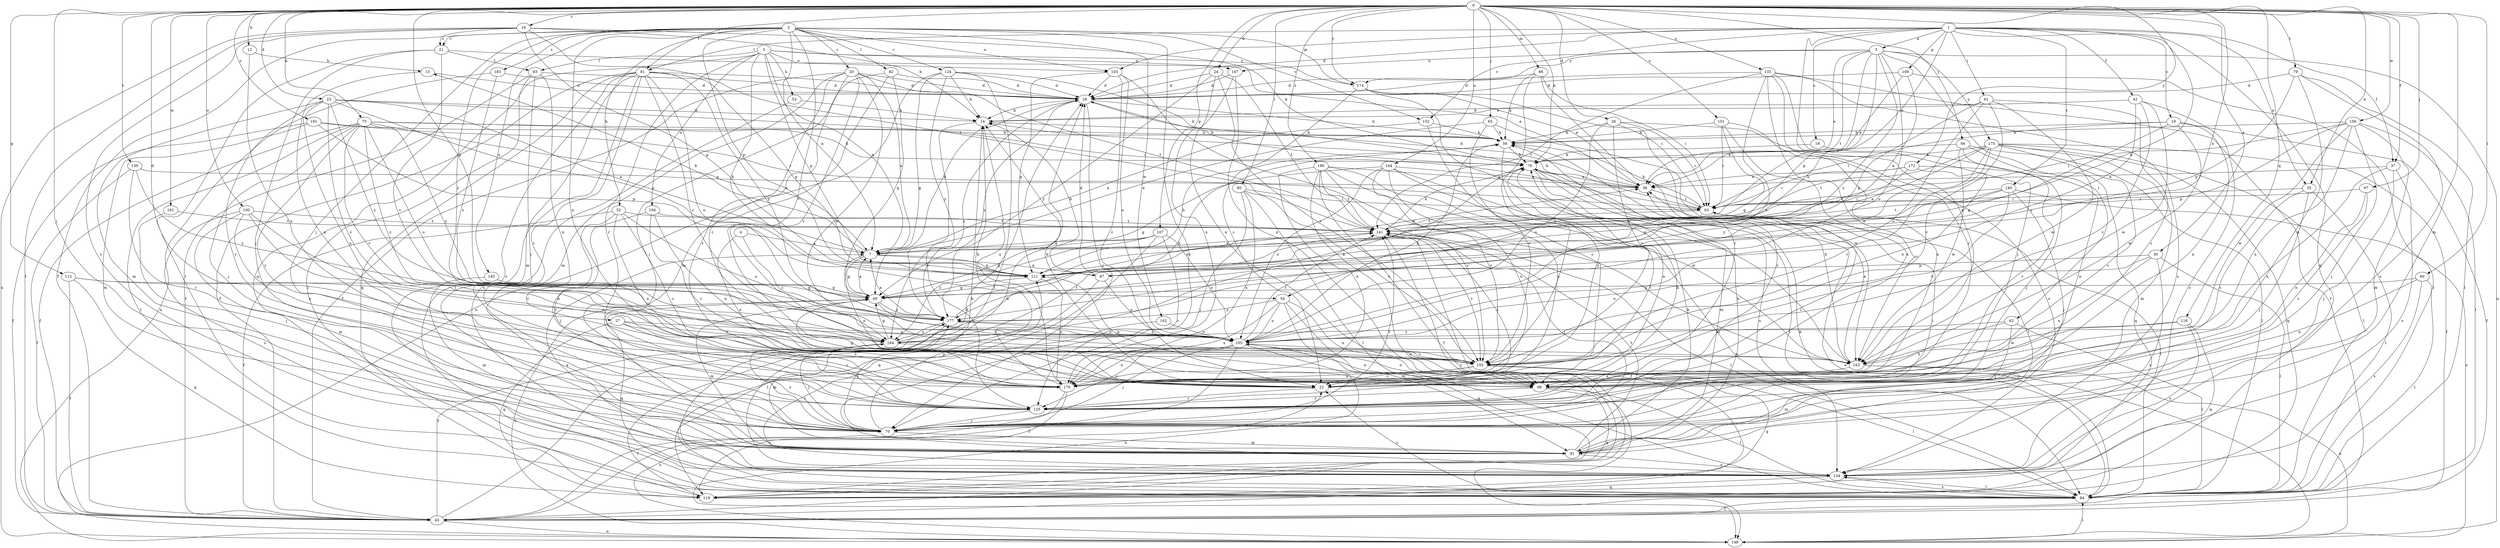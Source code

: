 strict digraph  {
0;
1;
2;
3;
4;
5;
7;
12;
13;
14;
16;
18;
19;
20;
21;
22;
23;
24;
26;
27;
28;
30;
35;
36;
37;
42;
43;
49;
52;
53;
54;
56;
60;
61;
62;
63;
65;
66;
67;
70;
75;
78;
79;
80;
81;
82;
83;
84;
86;
91;
97;
98;
100;
101;
103;
104;
105;
107;
109;
111;
112;
116;
119;
124;
125;
133;
134;
139;
140;
141;
144;
145;
147;
148;
152;
155;
156;
161;
162;
163;
170;
172;
174;
175;
177;
180;
181;
183;
184;
0 -> 12  [label=b];
0 -> 16  [label=c];
0 -> 23  [label=d];
0 -> 24  [label=d];
0 -> 26  [label=d];
0 -> 27  [label=d];
0 -> 30  [label=e];
0 -> 35  [label=e];
0 -> 37  [label=f];
0 -> 49  [label=g];
0 -> 60  [label=i];
0 -> 65  [label=j];
0 -> 66  [label=j];
0 -> 67  [label=j];
0 -> 70  [label=j];
0 -> 75  [label=k];
0 -> 78  [label=k];
0 -> 79  [label=l];
0 -> 80  [label=l];
0 -> 81  [label=l];
0 -> 86  [label=m];
0 -> 91  [label=m];
0 -> 97  [label=n];
0 -> 100  [label=o];
0 -> 101  [label=o];
0 -> 107  [label=p];
0 -> 112  [label=q];
0 -> 116  [label=q];
0 -> 133  [label=s];
0 -> 139  [label=t];
0 -> 144  [label=u];
0 -> 156  [label=w];
0 -> 161  [label=w];
0 -> 172  [label=y];
0 -> 174  [label=y];
0 -> 180  [label=z];
0 -> 181  [label=z];
1 -> 5  [label=a];
1 -> 18  [label=c];
1 -> 19  [label=c];
1 -> 28  [label=d];
1 -> 35  [label=e];
1 -> 36  [label=e];
1 -> 37  [label=f];
1 -> 42  [label=f];
1 -> 61  [label=i];
1 -> 81  [label=l];
1 -> 97  [label=n];
1 -> 103  [label=o];
1 -> 109  [label=p];
1 -> 119  [label=q];
1 -> 140  [label=t];
1 -> 152  [label=v];
1 -> 170  [label=x];
2 -> 7  [label=a];
2 -> 20  [label=c];
2 -> 21  [label=c];
2 -> 43  [label=f];
2 -> 52  [label=h];
2 -> 70  [label=j];
2 -> 82  [label=l];
2 -> 103  [label=o];
2 -> 111  [label=p];
2 -> 124  [label=r];
2 -> 134  [label=s];
2 -> 145  [label=u];
2 -> 152  [label=v];
2 -> 155  [label=v];
2 -> 162  [label=w];
2 -> 170  [label=x];
2 -> 174  [label=y];
2 -> 183  [label=z];
2 -> 184  [label=z];
3 -> 7  [label=a];
3 -> 53  [label=h];
3 -> 54  [label=h];
3 -> 83  [label=l];
3 -> 103  [label=o];
3 -> 104  [label=o];
3 -> 111  [label=p];
3 -> 119  [label=q];
3 -> 125  [label=r];
3 -> 147  [label=u];
3 -> 174  [label=y];
4 -> 7  [label=a];
4 -> 170  [label=x];
4 -> 184  [label=z];
5 -> 36  [label=e];
5 -> 54  [label=h];
5 -> 62  [label=i];
5 -> 105  [label=o];
5 -> 111  [label=p];
5 -> 141  [label=t];
5 -> 147  [label=u];
5 -> 148  [label=u];
5 -> 174  [label=y];
5 -> 175  [label=y];
5 -> 177  [label=y];
7 -> 13  [label=b];
7 -> 28  [label=d];
7 -> 49  [label=g];
7 -> 97  [label=n];
7 -> 98  [label=n];
7 -> 111  [label=p];
12 -> 13  [label=b];
12 -> 170  [label=x];
13 -> 28  [label=d];
13 -> 170  [label=x];
14 -> 56  [label=h];
14 -> 125  [label=r];
14 -> 170  [label=x];
16 -> 14  [label=b];
16 -> 21  [label=c];
16 -> 43  [label=f];
16 -> 78  [label=k];
16 -> 111  [label=p];
16 -> 134  [label=s];
16 -> 141  [label=t];
16 -> 148  [label=u];
18 -> 70  [label=j];
18 -> 78  [label=k];
19 -> 43  [label=f];
19 -> 49  [label=g];
19 -> 56  [label=h];
19 -> 63  [label=i];
19 -> 98  [label=n];
19 -> 163  [label=w];
20 -> 7  [label=a];
20 -> 22  [label=c];
20 -> 28  [label=d];
20 -> 43  [label=f];
20 -> 91  [label=m];
20 -> 125  [label=r];
20 -> 141  [label=t];
20 -> 155  [label=v];
20 -> 163  [label=w];
21 -> 36  [label=e];
21 -> 70  [label=j];
21 -> 83  [label=l];
21 -> 84  [label=l];
21 -> 155  [label=v];
22 -> 14  [label=b];
22 -> 49  [label=g];
22 -> 125  [label=r];
22 -> 141  [label=t];
23 -> 7  [label=a];
23 -> 14  [label=b];
23 -> 63  [label=i];
23 -> 91  [label=m];
23 -> 111  [label=p];
23 -> 125  [label=r];
23 -> 155  [label=v];
23 -> 170  [label=x];
23 -> 177  [label=y];
24 -> 28  [label=d];
24 -> 98  [label=n];
24 -> 141  [label=t];
24 -> 155  [label=v];
24 -> 177  [label=y];
26 -> 56  [label=h];
26 -> 63  [label=i];
26 -> 105  [label=o];
26 -> 125  [label=r];
26 -> 134  [label=s];
26 -> 155  [label=v];
27 -> 22  [label=c];
27 -> 105  [label=o];
27 -> 119  [label=q];
27 -> 125  [label=r];
27 -> 184  [label=z];
28 -> 14  [label=b];
28 -> 56  [label=h];
28 -> 70  [label=j];
28 -> 78  [label=k];
28 -> 177  [label=y];
28 -> 184  [label=z];
30 -> 84  [label=l];
30 -> 105  [label=o];
30 -> 111  [label=p];
30 -> 134  [label=s];
30 -> 170  [label=x];
35 -> 22  [label=c];
35 -> 63  [label=i];
35 -> 70  [label=j];
35 -> 84  [label=l];
36 -> 28  [label=d];
36 -> 63  [label=i];
37 -> 36  [label=e];
37 -> 70  [label=j];
37 -> 134  [label=s];
37 -> 170  [label=x];
42 -> 14  [label=b];
42 -> 134  [label=s];
42 -> 155  [label=v];
42 -> 163  [label=w];
42 -> 177  [label=y];
43 -> 28  [label=d];
43 -> 148  [label=u];
43 -> 177  [label=y];
49 -> 7  [label=a];
49 -> 91  [label=m];
49 -> 148  [label=u];
49 -> 155  [label=v];
49 -> 177  [label=y];
52 -> 22  [label=c];
52 -> 43  [label=f];
52 -> 105  [label=o];
52 -> 125  [label=r];
52 -> 141  [label=t];
52 -> 170  [label=x];
53 -> 14  [label=b];
53 -> 134  [label=s];
54 -> 91  [label=m];
54 -> 98  [label=n];
54 -> 105  [label=o];
54 -> 119  [label=q];
54 -> 170  [label=x];
54 -> 177  [label=y];
56 -> 78  [label=k];
56 -> 170  [label=x];
60 -> 49  [label=g];
60 -> 84  [label=l];
60 -> 98  [label=n];
60 -> 134  [label=s];
61 -> 14  [label=b];
61 -> 22  [label=c];
61 -> 105  [label=o];
61 -> 111  [label=p];
61 -> 155  [label=v];
61 -> 163  [label=w];
62 -> 70  [label=j];
62 -> 84  [label=l];
62 -> 105  [label=o];
62 -> 170  [label=x];
63 -> 14  [label=b];
63 -> 56  [label=h];
63 -> 84  [label=l];
63 -> 141  [label=t];
65 -> 7  [label=a];
65 -> 56  [label=h];
65 -> 155  [label=v];
65 -> 163  [label=w];
66 -> 78  [label=k];
66 -> 84  [label=l];
66 -> 119  [label=q];
66 -> 125  [label=r];
66 -> 163  [label=w];
67 -> 63  [label=i];
67 -> 98  [label=n];
67 -> 125  [label=r];
70 -> 63  [label=i];
70 -> 91  [label=m];
70 -> 111  [label=p];
70 -> 141  [label=t];
70 -> 177  [label=y];
70 -> 184  [label=z];
75 -> 7  [label=a];
75 -> 43  [label=f];
75 -> 56  [label=h];
75 -> 70  [label=j];
75 -> 78  [label=k];
75 -> 84  [label=l];
75 -> 105  [label=o];
75 -> 125  [label=r];
75 -> 155  [label=v];
75 -> 177  [label=y];
75 -> 184  [label=z];
78 -> 36  [label=e];
78 -> 84  [label=l];
78 -> 91  [label=m];
78 -> 98  [label=n];
78 -> 134  [label=s];
79 -> 28  [label=d];
79 -> 84  [label=l];
79 -> 98  [label=n];
79 -> 111  [label=p];
79 -> 134  [label=s];
80 -> 63  [label=i];
80 -> 70  [label=j];
80 -> 84  [label=l];
80 -> 155  [label=v];
80 -> 170  [label=x];
81 -> 28  [label=d];
81 -> 43  [label=f];
81 -> 84  [label=l];
81 -> 91  [label=m];
81 -> 105  [label=o];
81 -> 111  [label=p];
81 -> 119  [label=q];
81 -> 125  [label=r];
81 -> 134  [label=s];
81 -> 177  [label=y];
81 -> 184  [label=z];
82 -> 28  [label=d];
82 -> 49  [label=g];
82 -> 70  [label=j];
82 -> 91  [label=m];
83 -> 28  [label=d];
83 -> 43  [label=f];
83 -> 70  [label=j];
83 -> 84  [label=l];
83 -> 170  [label=x];
84 -> 22  [label=c];
84 -> 43  [label=f];
84 -> 49  [label=g];
84 -> 78  [label=k];
84 -> 134  [label=s];
86 -> 28  [label=d];
86 -> 56  [label=h];
86 -> 63  [label=i];
86 -> 125  [label=r];
86 -> 155  [label=v];
91 -> 56  [label=h];
91 -> 63  [label=i];
91 -> 78  [label=k];
91 -> 134  [label=s];
91 -> 141  [label=t];
97 -> 14  [label=b];
97 -> 28  [label=d];
97 -> 84  [label=l];
97 -> 105  [label=o];
98 -> 84  [label=l];
98 -> 105  [label=o];
98 -> 111  [label=p];
98 -> 119  [label=q];
98 -> 125  [label=r];
100 -> 22  [label=c];
100 -> 91  [label=m];
100 -> 98  [label=n];
100 -> 134  [label=s];
100 -> 141  [label=t];
100 -> 170  [label=x];
101 -> 49  [label=g];
101 -> 56  [label=h];
101 -> 63  [label=i];
101 -> 98  [label=n];
101 -> 170  [label=x];
103 -> 22  [label=c];
103 -> 28  [label=d];
103 -> 105  [label=o];
103 -> 111  [label=p];
103 -> 163  [label=w];
104 -> 22  [label=c];
104 -> 70  [label=j];
104 -> 98  [label=n];
104 -> 141  [label=t];
105 -> 43  [label=f];
105 -> 56  [label=h];
105 -> 70  [label=j];
105 -> 98  [label=n];
105 -> 125  [label=r];
105 -> 141  [label=t];
105 -> 148  [label=u];
105 -> 163  [label=w];
105 -> 170  [label=x];
105 -> 177  [label=y];
107 -> 7  [label=a];
107 -> 49  [label=g];
107 -> 105  [label=o];
107 -> 119  [label=q];
107 -> 125  [label=r];
107 -> 184  [label=z];
109 -> 7  [label=a];
109 -> 28  [label=d];
109 -> 36  [label=e];
109 -> 84  [label=l];
111 -> 49  [label=g];
111 -> 56  [label=h];
111 -> 170  [label=x];
112 -> 43  [label=f];
112 -> 49  [label=g];
112 -> 105  [label=o];
112 -> 119  [label=q];
116 -> 119  [label=q];
116 -> 134  [label=s];
116 -> 163  [label=w];
116 -> 184  [label=z];
119 -> 22  [label=c];
119 -> 28  [label=d];
119 -> 141  [label=t];
124 -> 14  [label=b];
124 -> 28  [label=d];
124 -> 49  [label=g];
124 -> 78  [label=k];
124 -> 84  [label=l];
124 -> 148  [label=u];
124 -> 177  [label=y];
125 -> 63  [label=i];
125 -> 70  [label=j];
125 -> 78  [label=k];
133 -> 28  [label=d];
133 -> 43  [label=f];
133 -> 70  [label=j];
133 -> 105  [label=o];
133 -> 125  [label=r];
133 -> 134  [label=s];
133 -> 141  [label=t];
133 -> 163  [label=w];
134 -> 7  [label=a];
134 -> 14  [label=b];
134 -> 84  [label=l];
134 -> 119  [label=q];
139 -> 36  [label=e];
139 -> 43  [label=f];
139 -> 125  [label=r];
139 -> 177  [label=y];
140 -> 63  [label=i];
140 -> 70  [label=j];
140 -> 111  [label=p];
140 -> 141  [label=t];
140 -> 148  [label=u];
140 -> 155  [label=v];
141 -> 7  [label=a];
141 -> 43  [label=f];
141 -> 70  [label=j];
141 -> 78  [label=k];
141 -> 84  [label=l];
141 -> 155  [label=v];
144 -> 36  [label=e];
144 -> 49  [label=g];
144 -> 84  [label=l];
144 -> 105  [label=o];
144 -> 125  [label=r];
144 -> 155  [label=v];
144 -> 170  [label=x];
145 -> 49  [label=g];
145 -> 91  [label=m];
147 -> 28  [label=d];
147 -> 98  [label=n];
147 -> 170  [label=x];
148 -> 36  [label=e];
148 -> 84  [label=l];
152 -> 7  [label=a];
152 -> 22  [label=c];
152 -> 56  [label=h];
155 -> 22  [label=c];
155 -> 84  [label=l];
155 -> 119  [label=q];
155 -> 170  [label=x];
156 -> 56  [label=h];
156 -> 63  [label=i];
156 -> 70  [label=j];
156 -> 84  [label=l];
156 -> 91  [label=m];
156 -> 111  [label=p];
156 -> 163  [label=w];
156 -> 170  [label=x];
161 -> 70  [label=j];
161 -> 141  [label=t];
162 -> 105  [label=o];
162 -> 134  [label=s];
163 -> 36  [label=e];
163 -> 56  [label=h];
163 -> 91  [label=m];
163 -> 98  [label=n];
163 -> 148  [label=u];
170 -> 14  [label=b];
170 -> 43  [label=f];
170 -> 148  [label=u];
172 -> 36  [label=e];
172 -> 63  [label=i];
172 -> 98  [label=n];
172 -> 105  [label=o];
172 -> 141  [label=t];
174 -> 22  [label=c];
174 -> 36  [label=e];
174 -> 63  [label=i];
174 -> 163  [label=w];
175 -> 7  [label=a];
175 -> 22  [label=c];
175 -> 43  [label=f];
175 -> 78  [label=k];
175 -> 84  [label=l];
175 -> 91  [label=m];
175 -> 119  [label=q];
175 -> 141  [label=t];
175 -> 155  [label=v];
175 -> 177  [label=y];
177 -> 7  [label=a];
177 -> 36  [label=e];
177 -> 91  [label=m];
177 -> 105  [label=o];
177 -> 184  [label=z];
180 -> 22  [label=c];
180 -> 36  [label=e];
180 -> 43  [label=f];
180 -> 141  [label=t];
180 -> 148  [label=u];
180 -> 155  [label=v];
180 -> 163  [label=w];
180 -> 170  [label=x];
181 -> 43  [label=f];
181 -> 56  [label=h];
181 -> 63  [label=i];
181 -> 91  [label=m];
181 -> 111  [label=p];
183 -> 28  [label=d];
183 -> 148  [label=u];
183 -> 184  [label=z];
184 -> 49  [label=g];
184 -> 56  [label=h];
184 -> 70  [label=j];
184 -> 78  [label=k];
184 -> 141  [label=t];
184 -> 155  [label=v];
}
